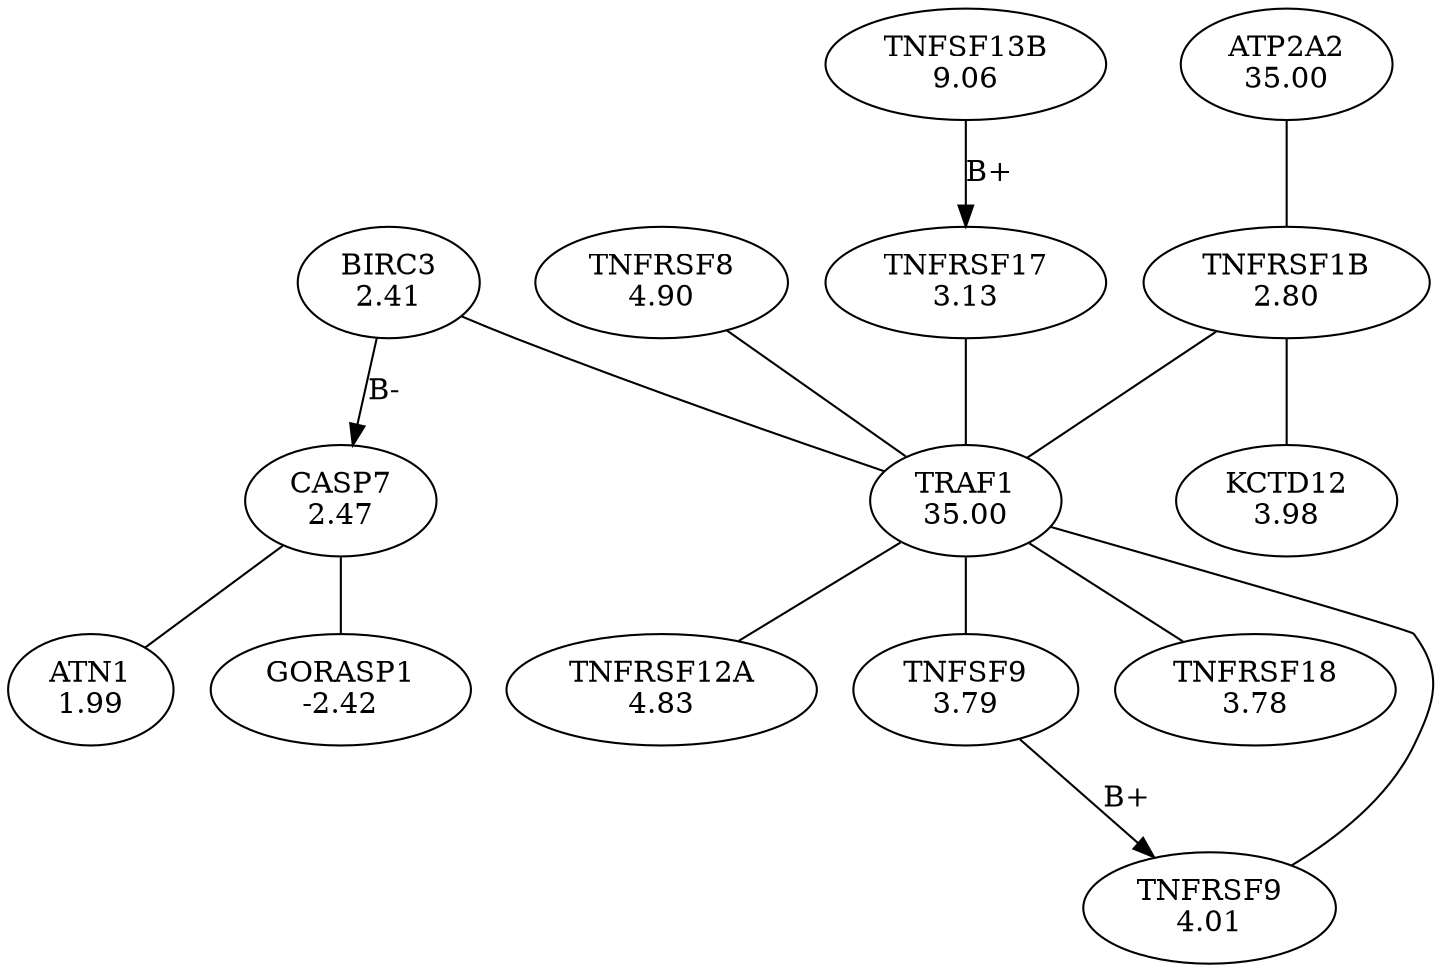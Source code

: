 digraph G {
overlap = scale ;
2831 [label = "ATN1\n1.99" ] ; 
7576 [label = "CASP7\n2.47" ] ; 
13387 [label = "GORASP1\n-2.42" ] ; 
13633 [label = "BIRC3\n2.41" ] ; 
10153 [label = "TRAF1\n35.00" ] ; 
6731 [label = "TNFRSF8\n4.90" ] ; 
1552 [label = "TNFRSF12A\n4.83" ] ; 
11731 [label = "TNFRSF9\n4.01" ] ; 
5740 [label = "TNFSF9\n3.79" ] ; 
11826 [label = "TNFRSF18\n3.78" ] ; 
1066 [label = "TNFRSF17\n3.13" ] ; 
3165 [label = "TNFSF13B\n9.06" ] ; 
14639 [label = "TNFRSF1B\n2.80" ] ; 
12337 [label = "ATP2A2\n35.00" ] ; 
7815 [label = "KCTD12\n3.98" ] ; 
7576 -> 2831 [arrowhead = "none" ]
13633 -> 7576 [label = "B-" ]
7576 -> 13387 [arrowhead = "none" ]
14639 -> 10153 [arrowhead = "none" ]
13633 -> 10153 [arrowhead = "none" ]
10153 -> 11826 [arrowhead = "none" ]
11731 -> 10153 [arrowhead = "none" ]
6731 -> 10153 [arrowhead = "none" ]
10153 -> 1552 [arrowhead = "none" ]
10153 -> 5740 [arrowhead = "none" ]
5740 -> 11731 [label = "B+" ]
3165 -> 1066 [label = "B+" ]
1066 -> 10153 [arrowhead = "none" ]
12337 -> 14639 [arrowhead = "none" ]
14639 -> 7815 [arrowhead = "none" ]
}
